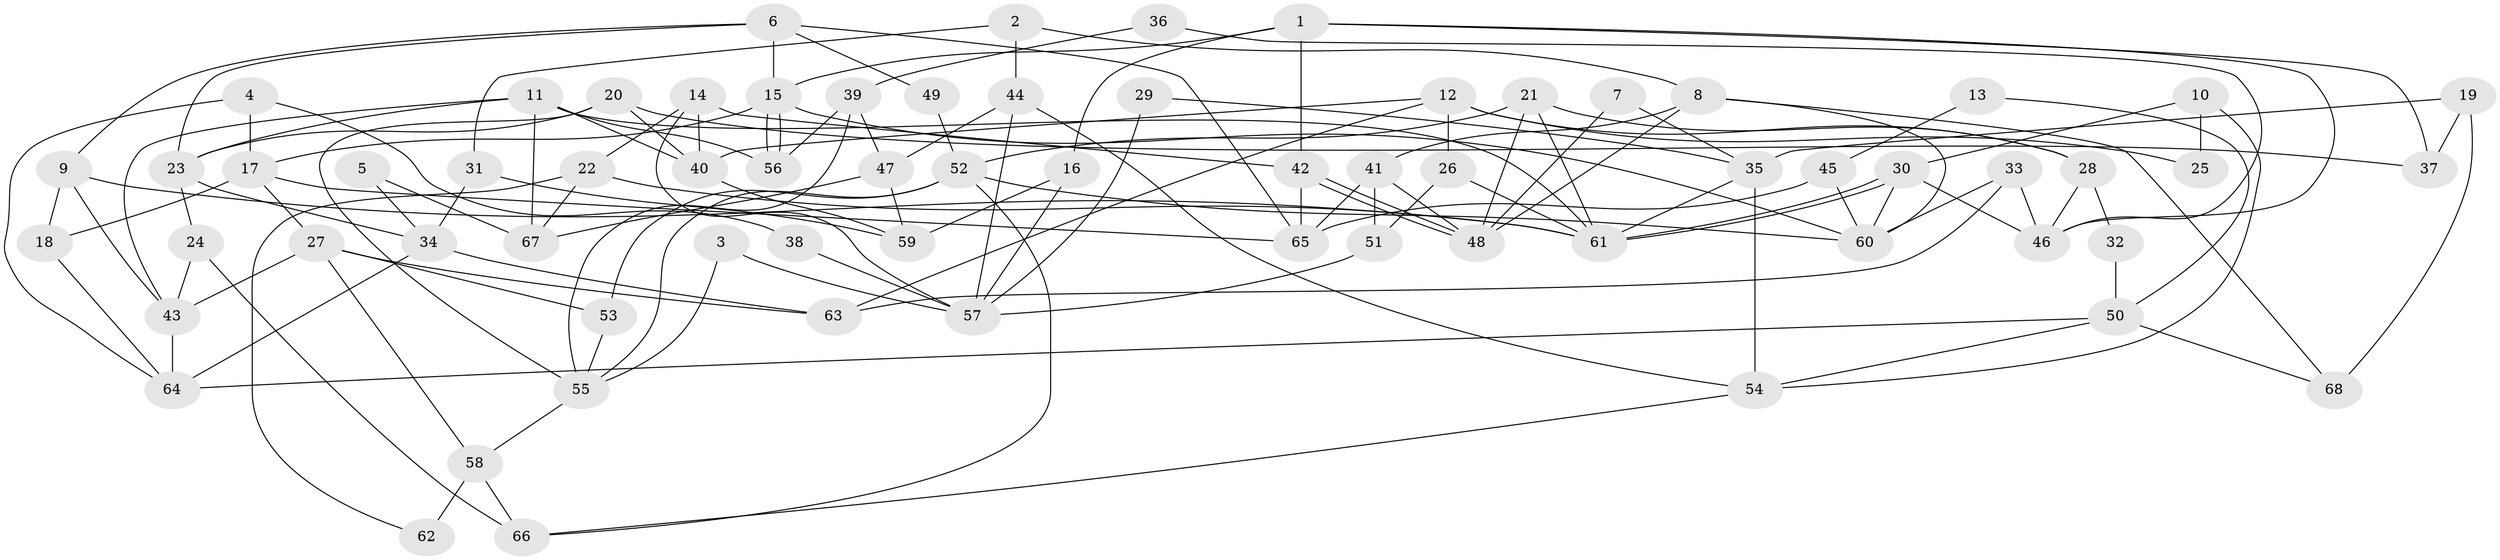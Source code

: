 // coarse degree distribution, {13: 0.029411764705882353, 8: 0.08823529411764706, 4: 0.20588235294117646, 2: 0.29411764705882354, 6: 0.029411764705882353, 7: 0.14705882352941177, 11: 0.029411764705882353, 3: 0.08823529411764706, 10: 0.029411764705882353, 5: 0.058823529411764705}
// Generated by graph-tools (version 1.1) at 2025/50/03/04/25 22:50:56]
// undirected, 68 vertices, 136 edges
graph export_dot {
  node [color=gray90,style=filled];
  1;
  2;
  3;
  4;
  5;
  6;
  7;
  8;
  9;
  10;
  11;
  12;
  13;
  14;
  15;
  16;
  17;
  18;
  19;
  20;
  21;
  22;
  23;
  24;
  25;
  26;
  27;
  28;
  29;
  30;
  31;
  32;
  33;
  34;
  35;
  36;
  37;
  38;
  39;
  40;
  41;
  42;
  43;
  44;
  45;
  46;
  47;
  48;
  49;
  50;
  51;
  52;
  53;
  54;
  55;
  56;
  57;
  58;
  59;
  60;
  61;
  62;
  63;
  64;
  65;
  66;
  67;
  68;
  1 -- 46;
  1 -- 37;
  1 -- 15;
  1 -- 16;
  1 -- 42;
  2 -- 8;
  2 -- 44;
  2 -- 31;
  3 -- 55;
  3 -- 57;
  4 -- 17;
  4 -- 64;
  4 -- 38;
  5 -- 67;
  5 -- 34;
  6 -- 15;
  6 -- 9;
  6 -- 23;
  6 -- 49;
  6 -- 65;
  7 -- 48;
  7 -- 35;
  8 -- 41;
  8 -- 60;
  8 -- 48;
  8 -- 68;
  9 -- 43;
  9 -- 61;
  9 -- 18;
  10 -- 30;
  10 -- 54;
  10 -- 25;
  11 -- 23;
  11 -- 61;
  11 -- 40;
  11 -- 43;
  11 -- 56;
  11 -- 67;
  12 -- 26;
  12 -- 40;
  12 -- 25;
  12 -- 28;
  12 -- 63;
  13 -- 45;
  13 -- 50;
  14 -- 40;
  14 -- 42;
  14 -- 22;
  14 -- 57;
  15 -- 56;
  15 -- 56;
  15 -- 17;
  15 -- 60;
  16 -- 59;
  16 -- 57;
  17 -- 65;
  17 -- 18;
  17 -- 27;
  18 -- 64;
  19 -- 35;
  19 -- 68;
  19 -- 37;
  20 -- 23;
  20 -- 55;
  20 -- 37;
  20 -- 40;
  21 -- 52;
  21 -- 48;
  21 -- 28;
  21 -- 61;
  22 -- 61;
  22 -- 62;
  22 -- 67;
  23 -- 34;
  23 -- 24;
  24 -- 43;
  24 -- 66;
  26 -- 51;
  26 -- 61;
  27 -- 43;
  27 -- 53;
  27 -- 58;
  27 -- 63;
  28 -- 32;
  28 -- 46;
  29 -- 57;
  29 -- 35;
  30 -- 61;
  30 -- 61;
  30 -- 60;
  30 -- 46;
  31 -- 59;
  31 -- 34;
  32 -- 50;
  33 -- 46;
  33 -- 63;
  33 -- 60;
  34 -- 63;
  34 -- 64;
  35 -- 61;
  35 -- 54;
  36 -- 46;
  36 -- 39;
  38 -- 57;
  39 -- 56;
  39 -- 55;
  39 -- 47;
  40 -- 59;
  41 -- 48;
  41 -- 65;
  41 -- 51;
  42 -- 48;
  42 -- 48;
  42 -- 65;
  43 -- 64;
  44 -- 47;
  44 -- 57;
  44 -- 54;
  45 -- 65;
  45 -- 60;
  47 -- 67;
  47 -- 59;
  49 -- 52;
  50 -- 54;
  50 -- 64;
  50 -- 68;
  51 -- 57;
  52 -- 60;
  52 -- 55;
  52 -- 53;
  52 -- 66;
  53 -- 55;
  54 -- 66;
  55 -- 58;
  58 -- 66;
  58 -- 62;
}
